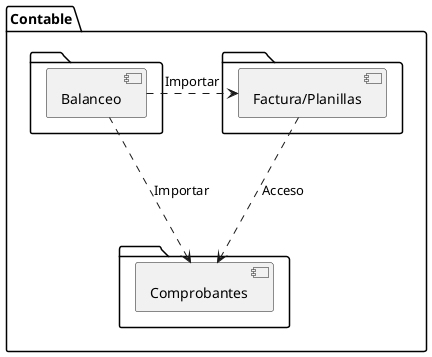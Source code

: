 @startuml Paquetes Casos de uso Factura/Planillas

folder "Contable" {
package  {
 
  [Factura/Planillas]
}
package  {
 
  [Balanceo]
}
package  {
 
  [Comprobantes]
}
  }




[Balanceo] .-right->[Factura/Planillas] :"Importar"
[Factura/Planillas] .-down->[Comprobantes] :"Acceso"
[Balanceo] .-up-> [Comprobantes]:"Importar"


@enduml